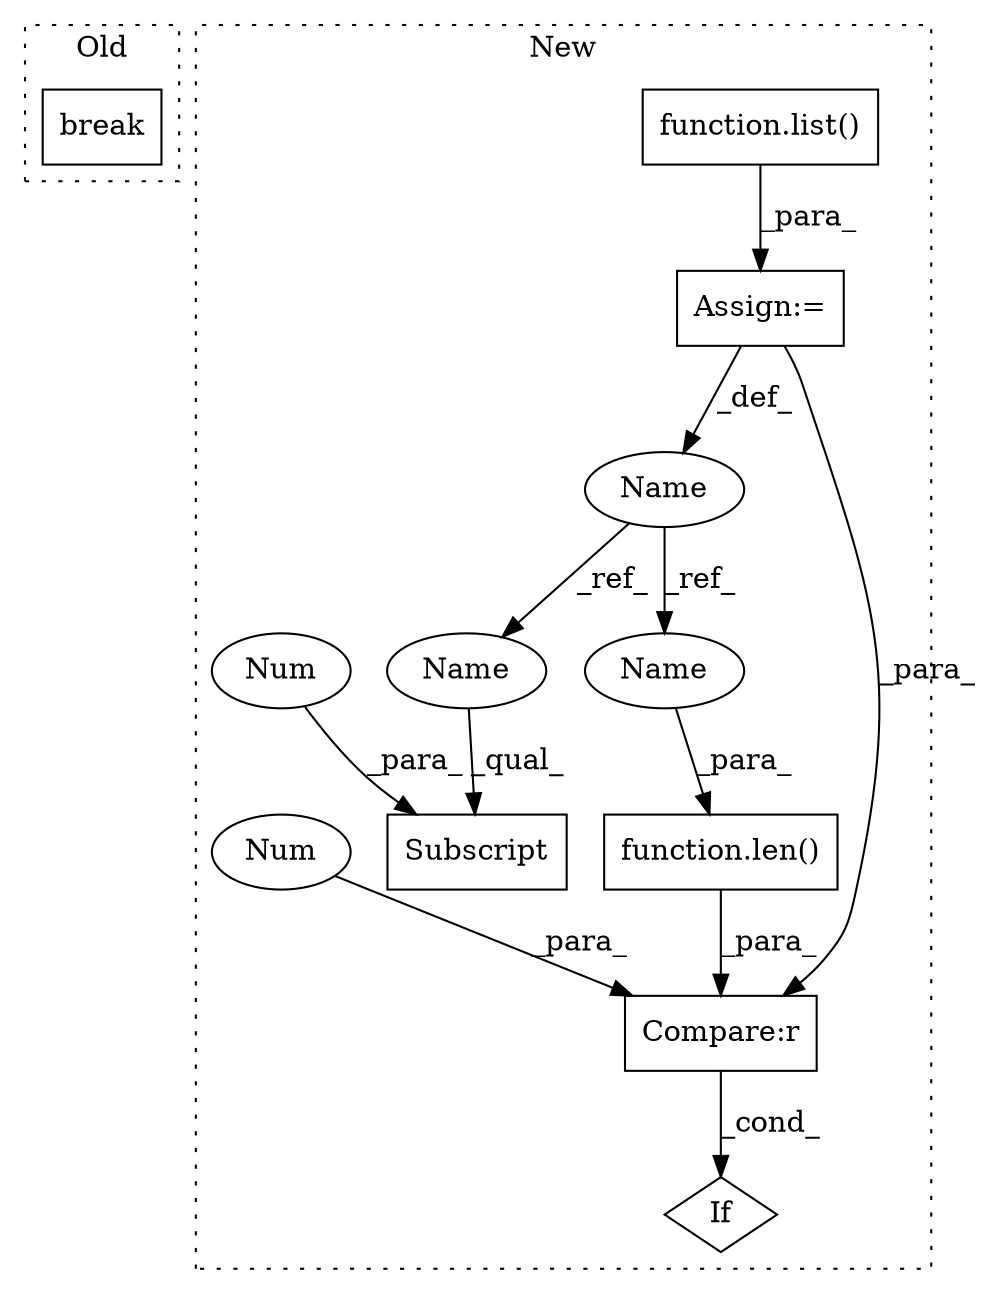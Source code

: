 digraph G {
subgraph cluster0 {
1 [label="break" a="94" s="2109" l="5" shape="box"];
label = "Old";
style="dotted";
}
subgraph cluster1 {
2 [label="function.list()" a="75" s="1945,2031" l="5,1" shape="box"];
3 [label="Assign:=" a="68" s="1942" l="3" shape="box"];
4 [label="Subscript" a="63" s="2416,0" l="20,0" shape="box"];
5 [label="Num" a="76" s="2434" l="1" shape="ellipse"];
6 [label="Name" a="87" s="1925" l="17" shape="ellipse"];
7 [label="function.len()" a="75" s="2246,2267" l="4,1" shape="box"];
8 [label="If" a="96" s="2243" l="3" shape="diamond"];
9 [label="Compare:r" a="40" s="2246" l="25" shape="box"];
10 [label="Num" a="76" s="2270" l="1" shape="ellipse"];
11 [label="Name" a="87" s="2416" l="17" shape="ellipse"];
12 [label="Name" a="87" s="2250" l="17" shape="ellipse"];
label = "New";
style="dotted";
}
2 -> 3 [label="_para_"];
3 -> 9 [label="_para_"];
3 -> 6 [label="_def_"];
5 -> 4 [label="_para_"];
6 -> 11 [label="_ref_"];
6 -> 12 [label="_ref_"];
7 -> 9 [label="_para_"];
9 -> 8 [label="_cond_"];
10 -> 9 [label="_para_"];
11 -> 4 [label="_qual_"];
12 -> 7 [label="_para_"];
}